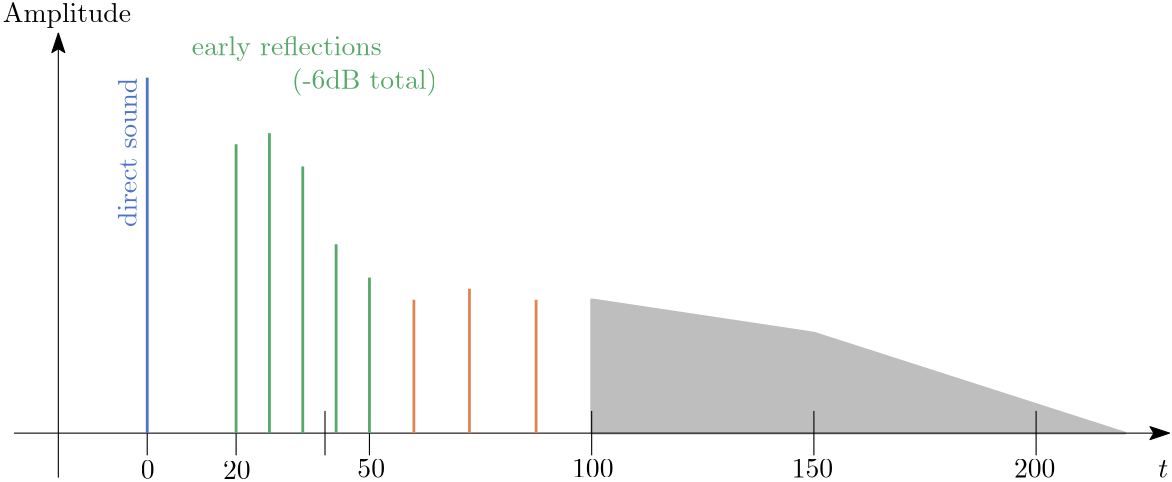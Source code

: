 <?xml version="1.0"?>
<!DOCTYPE ipe SYSTEM "ipe.dtd">
<ipe version="70218" creator="Ipe 7.2.24">
<info created="D:20220621210754" modified="D:20220621210754"/>
<ipestyle name="basic">
<symbol name="arrow/arc(spx)">
<path stroke="sym-stroke" fill="sym-stroke" pen="sym-pen">
0 0 m
-1 0.333 l
-1 -0.333 l
h
</path>
</symbol>
<symbol name="arrow/farc(spx)">
<path stroke="sym-stroke" fill="white" pen="sym-pen">
0 0 m
-1 0.333 l
-1 -0.333 l
h
</path>
</symbol>
<symbol name="arrow/ptarc(spx)">
<path stroke="sym-stroke" fill="sym-stroke" pen="sym-pen">
0 0 m
-1 0.333 l
-0.8 0 l
-1 -0.333 l
h
</path>
</symbol>
<symbol name="arrow/fptarc(spx)">
<path stroke="sym-stroke" fill="white" pen="sym-pen">
0 0 m
-1 0.333 l
-0.8 0 l
-1 -0.333 l
h
</path>
</symbol>
<symbol name="mark/circle(sx)" transformations="translations">
<path fill="sym-stroke">
0.6 0 0 0.6 0 0 e
0.4 0 0 0.4 0 0 e
</path>
</symbol>
<symbol name="mark/disk(sx)" transformations="translations">
<path fill="sym-stroke">
0.6 0 0 0.6 0 0 e
</path>
</symbol>
<symbol name="mark/fdisk(sfx)" transformations="translations">
<group>
<path fill="sym-fill">
0.5 0 0 0.5 0 0 e
</path>
<path fill="sym-stroke" fillrule="eofill">
0.6 0 0 0.6 0 0 e
0.4 0 0 0.4 0 0 e
</path>
</group>
</symbol>
<symbol name="mark/box(sx)" transformations="translations">
<path fill="sym-stroke" fillrule="eofill">
-0.6 -0.6 m
0.6 -0.6 l
0.6 0.6 l
-0.6 0.6 l
h
-0.4 -0.4 m
0.4 -0.4 l
0.4 0.4 l
-0.4 0.4 l
h
</path>
</symbol>
<symbol name="mark/square(sx)" transformations="translations">
<path fill="sym-stroke">
-0.6 -0.6 m
0.6 -0.6 l
0.6 0.6 l
-0.6 0.6 l
h
</path>
</symbol>
<symbol name="mark/fsquare(sfx)" transformations="translations">
<group>
<path fill="sym-fill">
-0.5 -0.5 m
0.5 -0.5 l
0.5 0.5 l
-0.5 0.5 l
h
</path>
<path fill="sym-stroke" fillrule="eofill">
-0.6 -0.6 m
0.6 -0.6 l
0.6 0.6 l
-0.6 0.6 l
h
-0.4 -0.4 m
0.4 -0.4 l
0.4 0.4 l
-0.4 0.4 l
h
</path>
</group>
</symbol>
<symbol name="mark/cross(sx)" transformations="translations">
<group>
<path fill="sym-stroke">
-0.43 -0.57 m
0.57 0.43 l
0.43 0.57 l
-0.57 -0.43 l
h
</path>
<path fill="sym-stroke">
-0.43 0.57 m
0.57 -0.43 l
0.43 -0.57 l
-0.57 0.43 l
h
</path>
</group>
</symbol>
<symbol name="arrow/fnormal(spx)">
<path stroke="sym-stroke" fill="white" pen="sym-pen">
0 0 m
-1 0.333 l
-1 -0.333 l
h
</path>
</symbol>
<symbol name="arrow/pointed(spx)">
<path stroke="sym-stroke" fill="sym-stroke" pen="sym-pen">
0 0 m
-1 0.333 l
-0.8 0 l
-1 -0.333 l
h
</path>
</symbol>
<symbol name="arrow/fpointed(spx)">
<path stroke="sym-stroke" fill="white" pen="sym-pen">
0 0 m
-1 0.333 l
-0.8 0 l
-1 -0.333 l
h
</path>
</symbol>
<symbol name="arrow/linear(spx)">
<path stroke="sym-stroke" pen="sym-pen">
-1 0.333 m
0 0 l
-1 -0.333 l
</path>
</symbol>
<symbol name="arrow/fdouble(spx)">
<path stroke="sym-stroke" fill="white" pen="sym-pen">
0 0 m
-1 0.333 l
-1 -0.333 l
h
-1 0 m
-2 0.333 l
-2 -0.333 l
h
</path>
</symbol>
<symbol name="arrow/double(spx)">
<path stroke="sym-stroke" fill="sym-stroke" pen="sym-pen">
0 0 m
-1 0.333 l
-1 -0.333 l
h
-1 0 m
-2 0.333 l
-2 -0.333 l
h
</path>
</symbol>
<anglesize name="22.5 deg" value="22.5"/>
<anglesize name="30 deg" value="30"/>
<anglesize name="45 deg" value="45"/>
<anglesize name="60 deg" value="60"/>
<anglesize name="90 deg" value="90"/>
<arrowsize name="large" value="10"/>
<arrowsize name="small" value="5"/>
<arrowsize name="tiny" value="3"/>
<color name="blue" value="0 0 1"/>
<color name="brown" value="0.647 0.165 0.165"/>
<color name="darkblue" value="0 0 0.545"/>
<color name="darkcyan" value="0 0.545 0.545"/>
<color name="darkgray" value="0.663"/>
<color name="darkgreen" value="0 0.392 0"/>
<color name="darkmagenta" value="0.545 0 0.545"/>
<color name="darkorange" value="1 0.549 0"/>
<color name="darkred" value="0.545 0 0"/>
<color name="gold" value="1 0.843 0"/>
<color name="gray" value="0.745"/>
<color name="green" value="0 1 0"/>
<color name="lightblue" value="0.678 0.847 0.902"/>
<color name="lightcyan" value="0.878 1 1"/>
<color name="lightgray" value="0.827"/>
<color name="lightgreen" value="0.565 0.933 0.565"/>
<color name="lightyellow" value="1 1 0.878"/>
<color name="navy" value="0 0 0.502"/>
<color name="orange" value="1 0.647 0"/>
<color name="pink" value="1 0.753 0.796"/>
<color name="purple" value="0.627 0.125 0.941"/>
<color name="red" value="1 0 0"/>
<color name="sbblue" value="0.298 0.447 0.79"/>
<color name="sbgreen" value="0.333 0.658 0.407"/>
<color name="sborange" value="0.866 0.517 0.321"/>
<color name="sbpurple" value="0.505 0.447 0.698"/>
<color name="sbred" value="0.768 0.305 0.321"/>
<color name="seagreen" value="0.18 0.545 0.341"/>
<color name="turquoise" value="0.251 0.878 0.816"/>
<color name="verydarkgray" value="0.4"/>
<color name="violet" value="0.933 0.51 0.933"/>
<color name="yellow" value="1 1 0"/>
<dashstyle name="dash dot dotted" value="[4 2 1 2 1 2] 0"/>
<dashstyle name="dash dotted" value="[4 2 1 2] 0"/>
<dashstyle name="dashed" value="[4] 0"/>
<dashstyle name="dotted" value="[1 3] 0"/>
<gridsize name="10 pts (~3.5 mm)" value="10"/>
<gridsize name="14 pts (~5 mm)" value="14"/>
<gridsize name="16 pts (~6 mm)" value="16"/>
<gridsize name="20 pts (~7 mm)" value="20"/>
<gridsize name="28 pts (~10 mm)" value="28"/>
<gridsize name="32 pts (~12 mm)" value="32"/>
<gridsize name="4 pts" value="4"/>
<gridsize name="56 pts (~20 mm)" value="56"/>
<gridsize name="8 pts (~3 mm)" value="8"/>
<opacity name="10%" value="0.1"/>
<opacity name="30%" value="0.3"/>
<opacity name="50%" value="0.5"/>
<opacity name="75%" value="0.75"/>
<pen name="fat" value="1.2"/>
<pen name="heavier" value="0.8"/>
<pen name="ultrafat" value="2"/>
<symbolsize name="large" value="5"/>
<symbolsize name="small" value="2"/>
<symbolsize name="tiny" value="1.1"/>
<textsize name="Huge" value="\Huge"/>
<textsize name="LARGE" value="\LARGE"/>
<textsize name="Large" value="\Large"/>
<textsize name="footnote" value="\footnotesize"/>
<textsize name="huge" value="\huge"/>
<textsize name="large" value="\large"/>
<textsize name="small" value="\small"/>
<textsize name="tiny" value="\tiny"/>
<textstyle name="center" begin="\begin{center}" end="\end{center}"/>
<textstyle name="item" begin="\begin{itemize}\item{}" end="\end{itemize}"/>
<textstyle name="itemize" begin="\begin{itemize}" end="\end{itemize}"/>
<tiling name="falling" angle="-60" step="4" width="1"/>
<tiling name="rising" angle="30" step="4" width="1"/>
</ipestyle>
<page>
<layer name="alpha"/>
<view layers="alpha" active="alpha"/>
<path layer="alpha" transformations="rigid" stroke="gray" fill="gray" pen="1">
288 720 m
288 672 l
480 672 l
368 708 l
h
</path>
<path stroke="black" arrow="ptarc/normal">
96 656 m
96 816 l
</path>
<text matrix="1 0 0 1 336 -8" transformations="translations" pos="156 664" stroke="black" type="label" width="3.598" height="6.128" depth="0" valign="baseline" style="math">t</text>
<text matrix="1 0 0 1 -4 0" transformations="translations" pos="80 820" stroke="black" type="label" width="46.216" height="6.926" depth="1.93" valign="baseline">Amplitude</text>
<path stroke="black">
128 680 m
128 664 l
</path>
<path stroke="black">
160 680 m
160 664 l
</path>
<path stroke="black">
192 680 m
192 664 l
</path>
<path stroke="black">
208 680 m
208 664 l
</path>
<text matrix="1 0 0 1 1.70342 -4.39879" transformations="translations" pos="124 660" stroke="black" type="label" width="4.981" height="6.42" depth="0" valign="baseline">0</text>
<text matrix="1 0 0 1 31.2437 -4.51273" transformations="translations" pos="124 660" stroke="black" type="label" width="9.963" height="6.42" depth="0" valign="baseline">20</text>
<text matrix="1 0 0 1 79.6276 -4" transformations="translations" pos="124 660" stroke="black" type="label" width="9.963" height="6.42" depth="0" valign="baseline">50</text>
<path stroke="black">
288 680 m
288 664 l
</path>
<path stroke="black">
368 680 m
368 664 l
</path>
<path stroke="black">
448 680 m
448 664 l
</path>
<path stroke="black" arrow="ptarc/normal">
80 672 m
496 672 l
</path>
<text matrix="1 0 0 1 156.912 -3.95656" transformations="translations" pos="124 660" stroke="black" type="label" width="14.944" height="6.42" depth="0" valign="baseline">100</text>
<text matrix="1 0 0 1 236 -4" transformations="translations" pos="124 660" stroke="black" type="label" width="14.944" height="6.42" depth="0" valign="baseline">150</text>
<text matrix="1 0 0 1 316 -4" transformations="translations" pos="124 660" stroke="black" type="label" width="14.944" height="6.42" depth="0" valign="baseline">200</text>
<path stroke="sbblue" pen="1">
128 800 m
128 672 l
</path>
<text matrix="0.00171372 0.999999 -0.999999 0.00171372 927.911 580.838" transformations="rigid" pos="164 804" stroke="sbblue" type="label" width="53.771" height="6.918" depth="0" valign="baseline">direct sound</text>
<text matrix="1 0 0 1 -28 4" transformations="translations" pos="172 804" stroke="sbgreen" type="label" width="68.466" height="6.926" depth="1.93" valign="baseline">early reflections</text>
<text matrix="1 0 0 1 -16 4" transformations="translations" pos="196 792" stroke="sbgreen" type="label" width="52.442" height="7.473" depth="2.49" valign="baseline">(-6dB total)</text>
<path transformations="rigid" stroke="sbgreen" pen="1">
160 776 m
160 672 l
</path>
<path matrix="1 0 0 1 4 0" transformations="rigid" stroke="sbgreen" pen="1">
168 780 m
168 672 l
</path>
<path matrix="1 0 0 1 4 0" transformations="rigid" stroke="sbgreen" pen="1">
180 768 m
180 672 l
</path>
<path matrix="1 0 0 1 8 0" transformations="rigid" stroke="sbgreen" pen="1">
188 740 m
188 672 l
</path>
<path transformations="rigid" stroke="sbgreen" pen="1">
208 672 m
208 728 l
</path>
<path transformations="rigid" stroke="sborange" pen="1">
224 672 m
224 720 l
</path>
<path matrix="1 0 0 1 12 0" transformations="rigid" stroke="sborange" pen="1">
232 724 m
232 672 l
</path>
<path matrix="1 0 0 1 20 0" transformations="rigid" stroke="sborange" pen="1">
248 672 m
248 720 l
</path>
</page>
</ipe>
